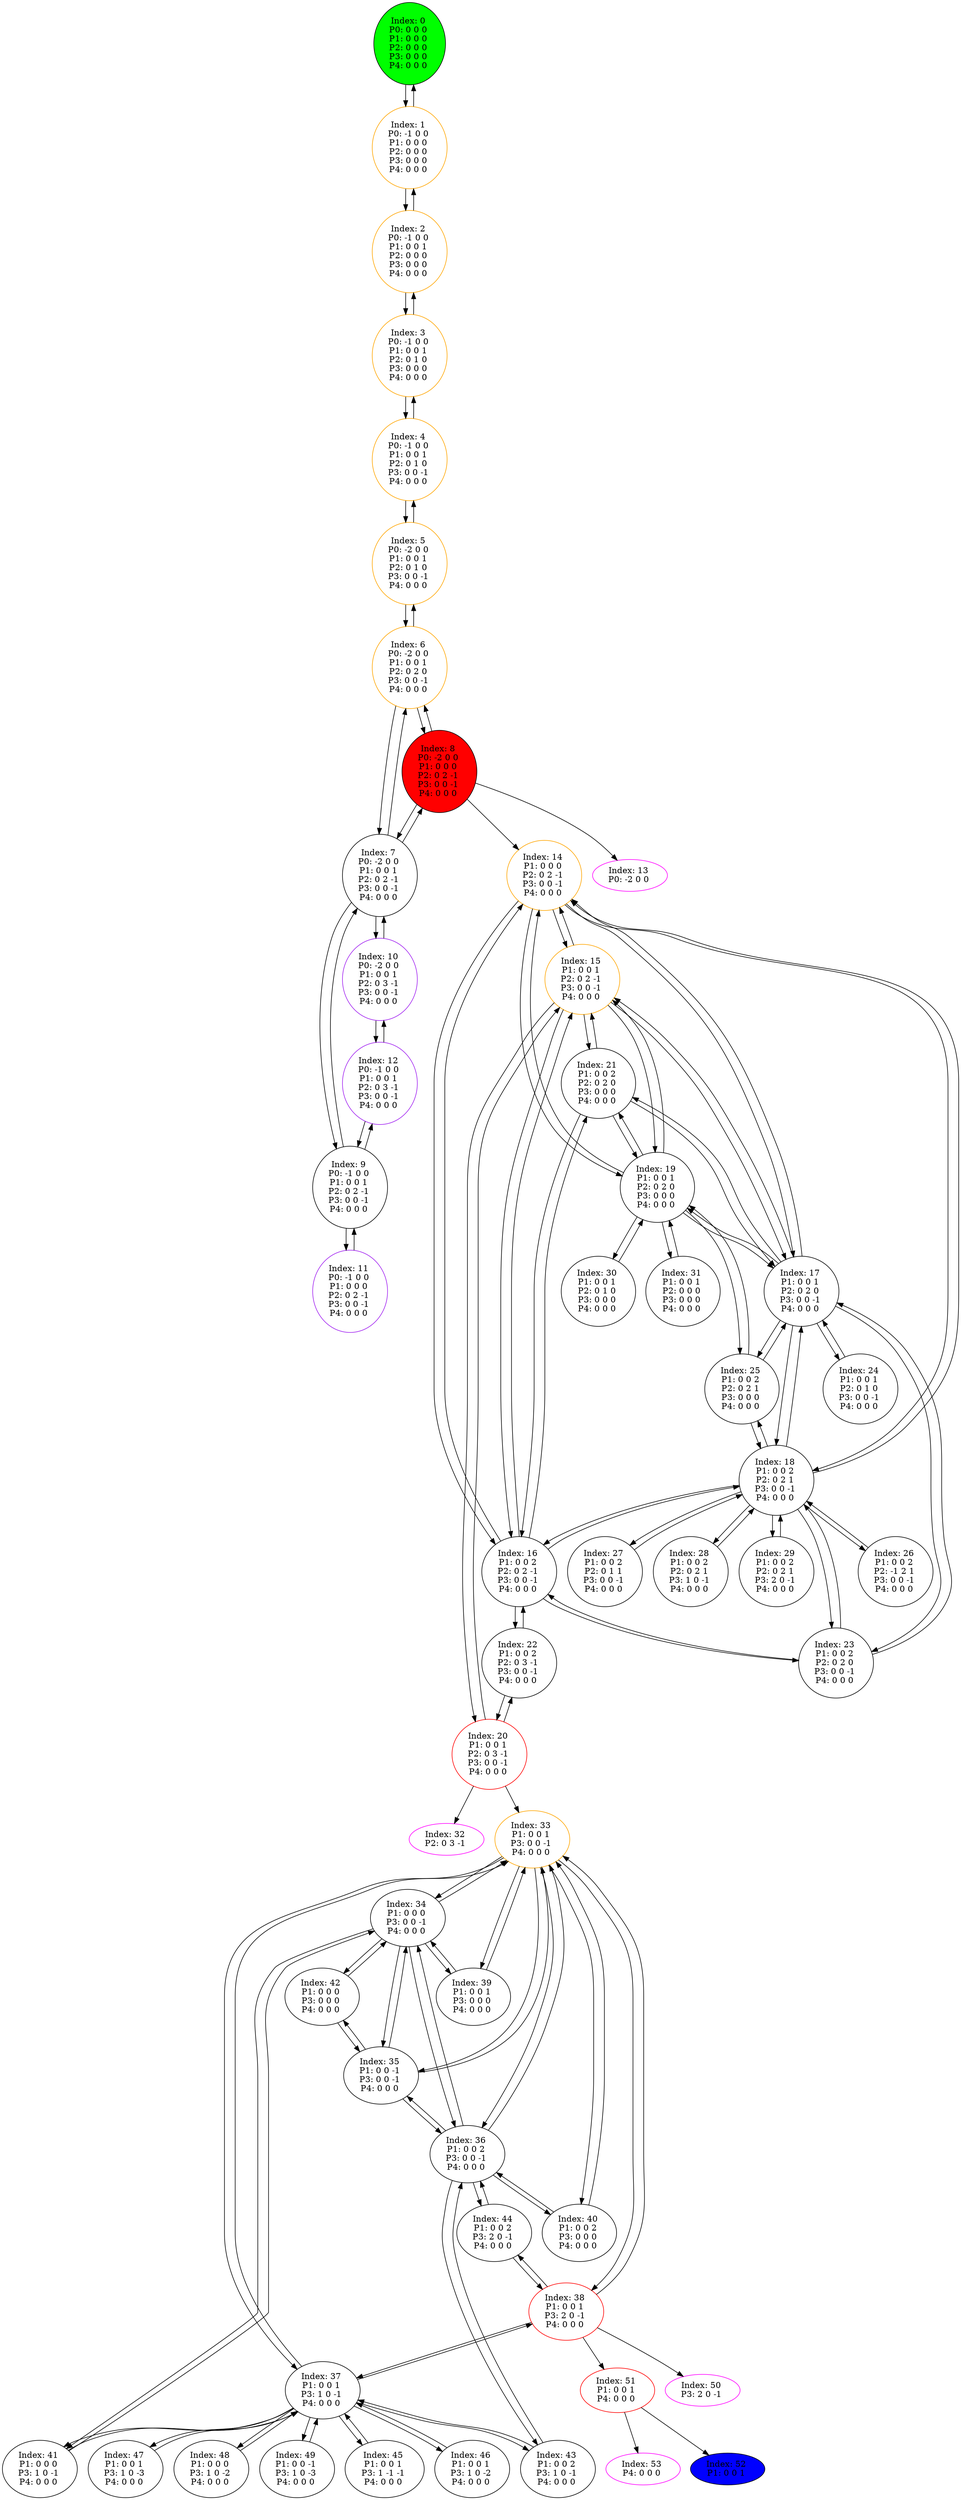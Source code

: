digraph G {
color = "black"
0[label = "Index: 0 
P0: 0 0 0 
P1: 0 0 0 
P2: 0 0 0 
P3: 0 0 0 
P4: 0 0 0 
", style="filled", fillcolor = "green"]
1[label = "Index: 1 
P0: -1 0 0 
P1: 0 0 0 
P2: 0 0 0 
P3: 0 0 0 
P4: 0 0 0 
", color = "orange"]
2[label = "Index: 2 
P0: -1 0 0 
P1: 0 0 1 
P2: 0 0 0 
P3: 0 0 0 
P4: 0 0 0 
", color = "orange"]
3[label = "Index: 3 
P0: -1 0 0 
P1: 0 0 1 
P2: 0 1 0 
P3: 0 0 0 
P4: 0 0 0 
", color = "orange"]
4[label = "Index: 4 
P0: -1 0 0 
P1: 0 0 1 
P2: 0 1 0 
P3: 0 0 -1 
P4: 0 0 0 
", color = "orange"]
5[label = "Index: 5 
P0: -2 0 0 
P1: 0 0 1 
P2: 0 1 0 
P3: 0 0 -1 
P4: 0 0 0 
", color = "orange"]
6[label = "Index: 6 
P0: -2 0 0 
P1: 0 0 1 
P2: 0 2 0 
P3: 0 0 -1 
P4: 0 0 0 
", color = "orange"]
7[label = "Index: 7 
P0: -2 0 0 
P1: 0 0 1 
P2: 0 2 -1 
P3: 0 0 -1 
P4: 0 0 0 
"]
8[label = "Index: 8 
P0: -2 0 0 
P1: 0 0 0 
P2: 0 2 -1 
P3: 0 0 -1 
P4: 0 0 0 
", style="filled", fillcolor = "red"]
9[label = "Index: 9 
P0: -1 0 0 
P1: 0 0 1 
P2: 0 2 -1 
P3: 0 0 -1 
P4: 0 0 0 
"]
10[label = "Index: 10 
P0: -2 0 0 
P1: 0 0 1 
P2: 0 3 -1 
P3: 0 0 -1 
P4: 0 0 0 
", color = "purple"]
11[label = "Index: 11 
P0: -1 0 0 
P1: 0 0 0 
P2: 0 2 -1 
P3: 0 0 -1 
P4: 0 0 0 
", color = "purple"]
12[label = "Index: 12 
P0: -1 0 0 
P1: 0 0 1 
P2: 0 3 -1 
P3: 0 0 -1 
P4: 0 0 0 
", color = "purple"]
13[label = "Index: 13 
P0: -2 0 0 
", color = "fuchsia"]
14[label = "Index: 14 
P1: 0 0 0 
P2: 0 2 -1 
P3: 0 0 -1 
P4: 0 0 0 
", color = "orange"]
15[label = "Index: 15 
P1: 0 0 1 
P2: 0 2 -1 
P3: 0 0 -1 
P4: 0 0 0 
", color = "orange"]
16[label = "Index: 16 
P1: 0 0 2 
P2: 0 2 -1 
P3: 0 0 -1 
P4: 0 0 0 
"]
17[label = "Index: 17 
P1: 0 0 1 
P2: 0 2 0 
P3: 0 0 -1 
P4: 0 0 0 
"]
18[label = "Index: 18 
P1: 0 0 2 
P2: 0 2 1 
P3: 0 0 -1 
P4: 0 0 0 
"]
19[label = "Index: 19 
P1: 0 0 1 
P2: 0 2 0 
P3: 0 0 0 
P4: 0 0 0 
"]
20[label = "Index: 20 
P1: 0 0 1 
P2: 0 3 -1 
P3: 0 0 -1 
P4: 0 0 0 
", color = "red"]
21[label = "Index: 21 
P1: 0 0 2 
P2: 0 2 0 
P3: 0 0 0 
P4: 0 0 0 
"]
22[label = "Index: 22 
P1: 0 0 2 
P2: 0 3 -1 
P3: 0 0 -1 
P4: 0 0 0 
"]
23[label = "Index: 23 
P1: 0 0 2 
P2: 0 2 0 
P3: 0 0 -1 
P4: 0 0 0 
"]
24[label = "Index: 24 
P1: 0 0 1 
P2: 0 1 0 
P3: 0 0 -1 
P4: 0 0 0 
"]
25[label = "Index: 25 
P1: 0 0 2 
P2: 0 2 1 
P3: 0 0 0 
P4: 0 0 0 
"]
26[label = "Index: 26 
P1: 0 0 2 
P2: -1 2 1 
P3: 0 0 -1 
P4: 0 0 0 
"]
27[label = "Index: 27 
P1: 0 0 2 
P2: 0 1 1 
P3: 0 0 -1 
P4: 0 0 0 
"]
28[label = "Index: 28 
P1: 0 0 2 
P2: 0 2 1 
P3: 1 0 -1 
P4: 0 0 0 
"]
29[label = "Index: 29 
P1: 0 0 2 
P2: 0 2 1 
P3: 2 0 -1 
P4: 0 0 0 
"]
30[label = "Index: 30 
P1: 0 0 1 
P2: 0 1 0 
P3: 0 0 0 
P4: 0 0 0 
"]
31[label = "Index: 31 
P1: 0 0 1 
P2: 0 0 0 
P3: 0 0 0 
P4: 0 0 0 
"]
32[label = "Index: 32 
P2: 0 3 -1 
", color = "fuchsia"]
33[label = "Index: 33 
P1: 0 0 1 
P3: 0 0 -1 
P4: 0 0 0 
", color = "orange"]
34[label = "Index: 34 
P1: 0 0 0 
P3: 0 0 -1 
P4: 0 0 0 
"]
35[label = "Index: 35 
P1: 0 0 -1 
P3: 0 0 -1 
P4: 0 0 0 
"]
36[label = "Index: 36 
P1: 0 0 2 
P3: 0 0 -1 
P4: 0 0 0 
"]
37[label = "Index: 37 
P1: 0 0 1 
P3: 1 0 -1 
P4: 0 0 0 
"]
38[label = "Index: 38 
P1: 0 0 1 
P3: 2 0 -1 
P4: 0 0 0 
", color = "red"]
39[label = "Index: 39 
P1: 0 0 1 
P3: 0 0 0 
P4: 0 0 0 
"]
40[label = "Index: 40 
P1: 0 0 2 
P3: 0 0 0 
P4: 0 0 0 
"]
41[label = "Index: 41 
P1: 0 0 0 
P3: 1 0 -1 
P4: 0 0 0 
"]
42[label = "Index: 42 
P1: 0 0 0 
P3: 0 0 0 
P4: 0 0 0 
"]
43[label = "Index: 43 
P1: 0 0 2 
P3: 1 0 -1 
P4: 0 0 0 
"]
44[label = "Index: 44 
P1: 0 0 2 
P3: 2 0 -1 
P4: 0 0 0 
"]
45[label = "Index: 45 
P1: 0 0 1 
P3: 1 -1 -1 
P4: 0 0 0 
"]
46[label = "Index: 46 
P1: 0 0 1 
P3: 1 0 -2 
P4: 0 0 0 
"]
47[label = "Index: 47 
P1: 0 0 1 
P3: 1 0 -3 
P4: 0 0 0 
"]
48[label = "Index: 48 
P1: 0 0 0 
P3: 1 0 -2 
P4: 0 0 0 
"]
49[label = "Index: 49 
P1: 0 0 -1 
P3: 1 0 -3 
P4: 0 0 0 
"]
50[label = "Index: 50 
P3: 2 0 -1 
", color = "fuchsia"]
51[label = "Index: 51 
P1: 0 0 1 
P4: 0 0 0 
", color = "red"]
52[label = "Index: 52 
P1: 0 0 1 
", style="filled", fillcolor = "blue"]
53[label = "Index: 53 
P4: 0 0 0 
", color = "fuchsia"]
0 -> 1

1 -> 0
1 -> 2

2 -> 1
2 -> 3

3 -> 2
3 -> 4

4 -> 3
4 -> 5

5 -> 4
5 -> 6

6 -> 5
6 -> 7
6 -> 8

7 -> 6
7 -> 9
7 -> 8
7 -> 10

8 -> 6
8 -> 7
8 -> 14
8 -> 13

9 -> 7
9 -> 11
9 -> 12

10 -> 7
10 -> 12

11 -> 9

12 -> 9
12 -> 10

14 -> 15
14 -> 16
14 -> 17
14 -> 18
14 -> 19

15 -> 14
15 -> 16
15 -> 20
15 -> 17
15 -> 19
15 -> 21

16 -> 14
16 -> 15
16 -> 22
16 -> 23
16 -> 18
16 -> 21

17 -> 14
17 -> 15
17 -> 23
17 -> 24
17 -> 18
17 -> 19
17 -> 21
17 -> 25

18 -> 14
18 -> 16
18 -> 17
18 -> 26
18 -> 27
18 -> 23
18 -> 28
18 -> 29
18 -> 25

19 -> 14
19 -> 15
19 -> 17
19 -> 21
19 -> 30
19 -> 31
19 -> 25

20 -> 15
20 -> 22
20 -> 33
20 -> 32

21 -> 15
21 -> 16
21 -> 17
21 -> 19

22 -> 16
22 -> 20

23 -> 16
23 -> 17
23 -> 18

24 -> 17

25 -> 17
25 -> 18
25 -> 19

26 -> 18

27 -> 18

28 -> 18

29 -> 18

30 -> 19

31 -> 19

33 -> 34
33 -> 35
33 -> 36
33 -> 37
33 -> 38
33 -> 39
33 -> 40

34 -> 33
34 -> 35
34 -> 36
34 -> 41
34 -> 42
34 -> 39

35 -> 33
35 -> 34
35 -> 36
35 -> 42

36 -> 33
36 -> 34
36 -> 35
36 -> 43
36 -> 44
36 -> 40

37 -> 33
37 -> 41
37 -> 43
37 -> 38
37 -> 45
37 -> 46
37 -> 47
37 -> 48
37 -> 49

38 -> 33
38 -> 37
38 -> 44
38 -> 51
38 -> 50

39 -> 33
39 -> 34

40 -> 33
40 -> 36

41 -> 34
41 -> 37

42 -> 34
42 -> 35

43 -> 36
43 -> 37

44 -> 36
44 -> 38

45 -> 37

46 -> 37

47 -> 37

48 -> 37

49 -> 37

51 -> 53
51 -> 52

}
